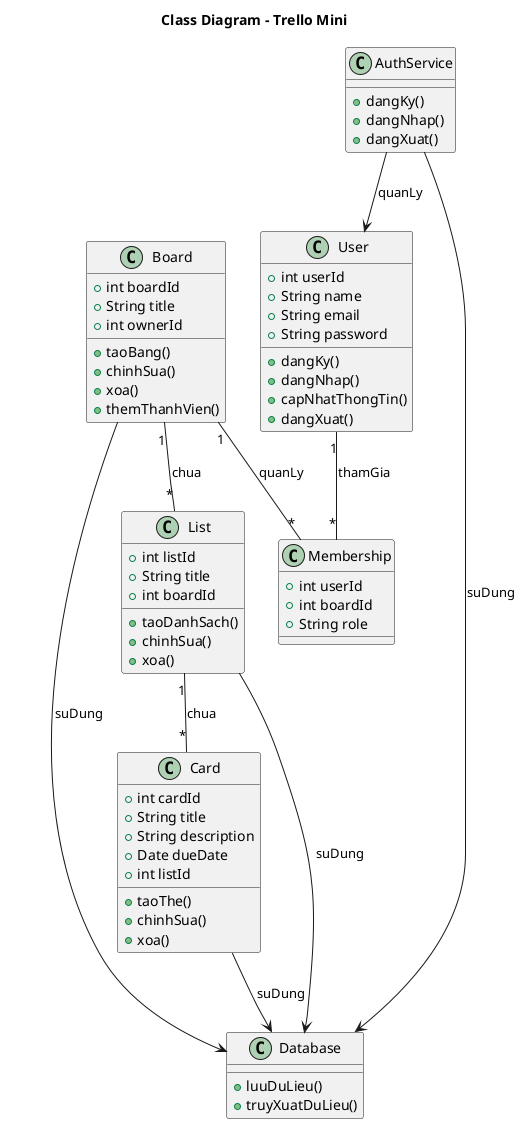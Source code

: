 @startuml
title Class Diagram - Trello Mini

class User {
    +int userId
    +String name
    +String email
    +String password
    +dangKy()
    +dangNhap()
    +capNhatThongTin()
    +dangXuat()
}

class Board {
    +int boardId
    +String title
    +int ownerId
    +taoBang()
    +chinhSua()
    +xoa()
    +themThanhVien()
}

class List {
    +int listId
    +String title
    +int boardId
    +taoDanhSach()
    +chinhSua()
    +xoa()
}

class Card {
    +int cardId
    +String title
    +String description
    +Date dueDate
    +int listId
    +taoThe()
    +chinhSua()
    +xoa()
}

class Membership {
    +int userId
    +int boardId
    +String role
}

class AuthService {
    +dangKy()
    +dangNhap()
    +dangXuat()
}

class Database {
    +luuDuLieu()
    +truyXuatDuLieu()
}

User "1" -- "*" Membership : thamGia
Board "1" -- "*" Membership : quanLy
Board "1" -- "*" List : chua
List "1" -- "*" Card : chua
AuthService --> User : quanLy
AuthService --> Database : suDung
Board --> Database : suDung
List --> Database : suDung
Card --> Database : suDung

@enduml
